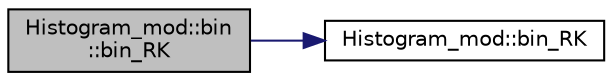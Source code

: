digraph "Histogram_mod::bin::bin_RK"
{
 // LATEX_PDF_SIZE
  edge [fontname="Helvetica",fontsize="10",labelfontname="Helvetica",labelfontsize="10"];
  node [fontname="Helvetica",fontsize="10",shape=record];
  rankdir="LR";
  Node1 [label="Histogram_mod::bin\l::bin_RK",height=0.2,width=0.4,color="black", fillcolor="grey75", style="filled", fontcolor="black",tooltip="Return the index of the element of the ascending-sorted input vector AscendingVector that is the larg..."];
  Node1 -> Node2 [color="midnightblue",fontsize="10",style="solid",fontname="Helvetica"];
  Node2 [label="Histogram_mod::bin_RK",height=0.2,width=0.4,color="black", fillcolor="white", style="filled",URL="$namespaceHistogram__mod.html#ab8bbaf2cb2e876b7773238f5dc69a148",tooltip="Return the index of the element of the ascending-sorted input vector AscendingVector that is the larg..."];
}
